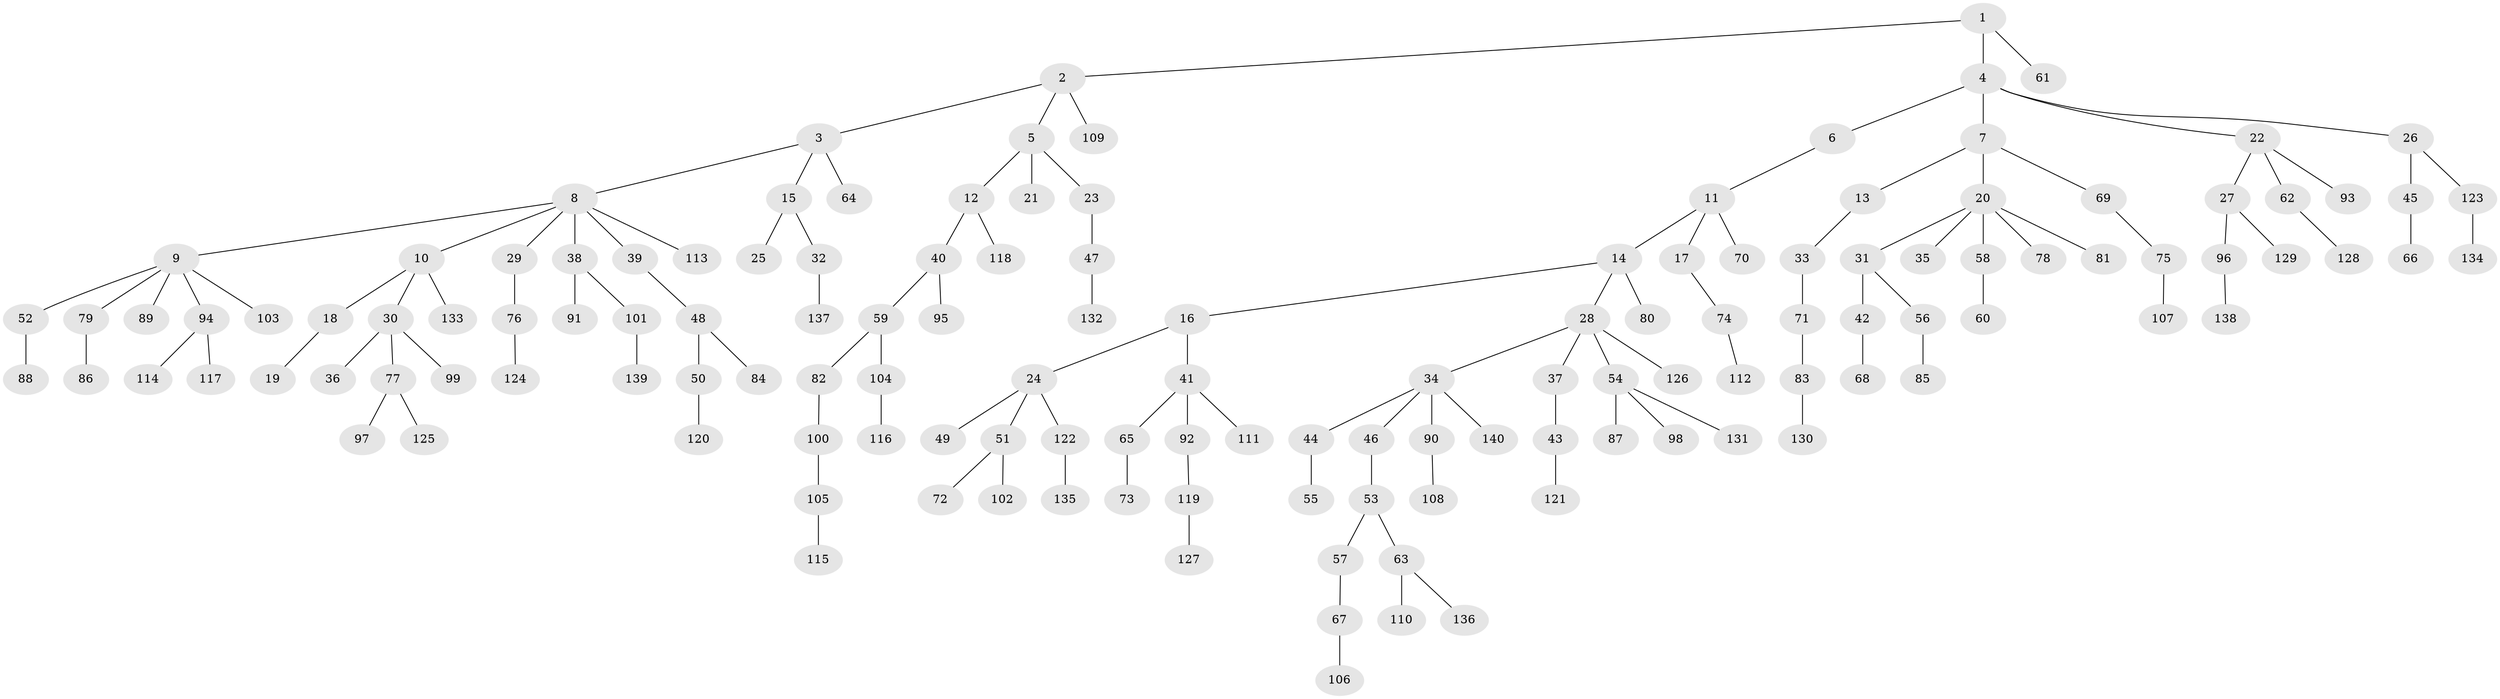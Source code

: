 // coarse degree distribution, {5: 0.09473684210526316, 4: 0.05263157894736842, 6: 0.010526315789473684, 2: 0.17894736842105263, 1: 0.5578947368421052, 3: 0.10526315789473684}
// Generated by graph-tools (version 1.1) at 2025/24/03/03/25 07:24:05]
// undirected, 140 vertices, 139 edges
graph export_dot {
graph [start="1"]
  node [color=gray90,style=filled];
  1;
  2;
  3;
  4;
  5;
  6;
  7;
  8;
  9;
  10;
  11;
  12;
  13;
  14;
  15;
  16;
  17;
  18;
  19;
  20;
  21;
  22;
  23;
  24;
  25;
  26;
  27;
  28;
  29;
  30;
  31;
  32;
  33;
  34;
  35;
  36;
  37;
  38;
  39;
  40;
  41;
  42;
  43;
  44;
  45;
  46;
  47;
  48;
  49;
  50;
  51;
  52;
  53;
  54;
  55;
  56;
  57;
  58;
  59;
  60;
  61;
  62;
  63;
  64;
  65;
  66;
  67;
  68;
  69;
  70;
  71;
  72;
  73;
  74;
  75;
  76;
  77;
  78;
  79;
  80;
  81;
  82;
  83;
  84;
  85;
  86;
  87;
  88;
  89;
  90;
  91;
  92;
  93;
  94;
  95;
  96;
  97;
  98;
  99;
  100;
  101;
  102;
  103;
  104;
  105;
  106;
  107;
  108;
  109;
  110;
  111;
  112;
  113;
  114;
  115;
  116;
  117;
  118;
  119;
  120;
  121;
  122;
  123;
  124;
  125;
  126;
  127;
  128;
  129;
  130;
  131;
  132;
  133;
  134;
  135;
  136;
  137;
  138;
  139;
  140;
  1 -- 2;
  1 -- 4;
  1 -- 61;
  2 -- 3;
  2 -- 5;
  2 -- 109;
  3 -- 8;
  3 -- 15;
  3 -- 64;
  4 -- 6;
  4 -- 7;
  4 -- 22;
  4 -- 26;
  5 -- 12;
  5 -- 21;
  5 -- 23;
  6 -- 11;
  7 -- 13;
  7 -- 20;
  7 -- 69;
  8 -- 9;
  8 -- 10;
  8 -- 29;
  8 -- 38;
  8 -- 39;
  8 -- 113;
  9 -- 52;
  9 -- 79;
  9 -- 89;
  9 -- 94;
  9 -- 103;
  10 -- 18;
  10 -- 30;
  10 -- 133;
  11 -- 14;
  11 -- 17;
  11 -- 70;
  12 -- 40;
  12 -- 118;
  13 -- 33;
  14 -- 16;
  14 -- 28;
  14 -- 80;
  15 -- 25;
  15 -- 32;
  16 -- 24;
  16 -- 41;
  17 -- 74;
  18 -- 19;
  20 -- 31;
  20 -- 35;
  20 -- 58;
  20 -- 78;
  20 -- 81;
  22 -- 27;
  22 -- 62;
  22 -- 93;
  23 -- 47;
  24 -- 49;
  24 -- 51;
  24 -- 122;
  26 -- 45;
  26 -- 123;
  27 -- 96;
  27 -- 129;
  28 -- 34;
  28 -- 37;
  28 -- 54;
  28 -- 126;
  29 -- 76;
  30 -- 36;
  30 -- 77;
  30 -- 99;
  31 -- 42;
  31 -- 56;
  32 -- 137;
  33 -- 71;
  34 -- 44;
  34 -- 46;
  34 -- 90;
  34 -- 140;
  37 -- 43;
  38 -- 91;
  38 -- 101;
  39 -- 48;
  40 -- 59;
  40 -- 95;
  41 -- 65;
  41 -- 92;
  41 -- 111;
  42 -- 68;
  43 -- 121;
  44 -- 55;
  45 -- 66;
  46 -- 53;
  47 -- 132;
  48 -- 50;
  48 -- 84;
  50 -- 120;
  51 -- 72;
  51 -- 102;
  52 -- 88;
  53 -- 57;
  53 -- 63;
  54 -- 87;
  54 -- 98;
  54 -- 131;
  56 -- 85;
  57 -- 67;
  58 -- 60;
  59 -- 82;
  59 -- 104;
  62 -- 128;
  63 -- 110;
  63 -- 136;
  65 -- 73;
  67 -- 106;
  69 -- 75;
  71 -- 83;
  74 -- 112;
  75 -- 107;
  76 -- 124;
  77 -- 97;
  77 -- 125;
  79 -- 86;
  82 -- 100;
  83 -- 130;
  90 -- 108;
  92 -- 119;
  94 -- 114;
  94 -- 117;
  96 -- 138;
  100 -- 105;
  101 -- 139;
  104 -- 116;
  105 -- 115;
  119 -- 127;
  122 -- 135;
  123 -- 134;
}
